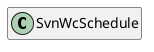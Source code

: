 @startuml
set namespaceSeparator \\
hide members
hide << alias >> circle

class SvnWcSchedule
@enduml
